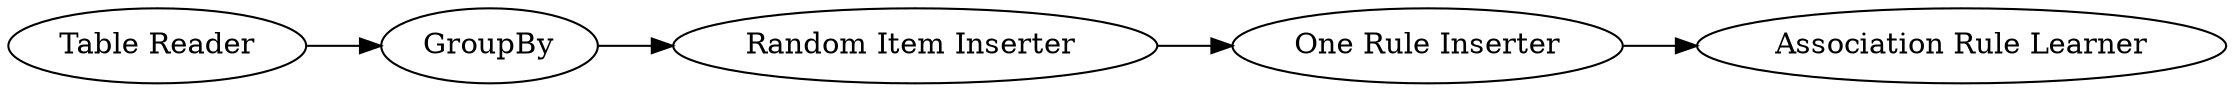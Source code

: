 digraph {
	4 -> 67
	15 -> 72
	67 -> 17
	17 -> 15
	67 [label=GroupBy]
	72 [label="Association Rule Learner"]
	4 [label="Table Reader"]
	15 [label="One Rule Inserter"]
	17 [label="Random Item Inserter "]
	rankdir=LR
}
